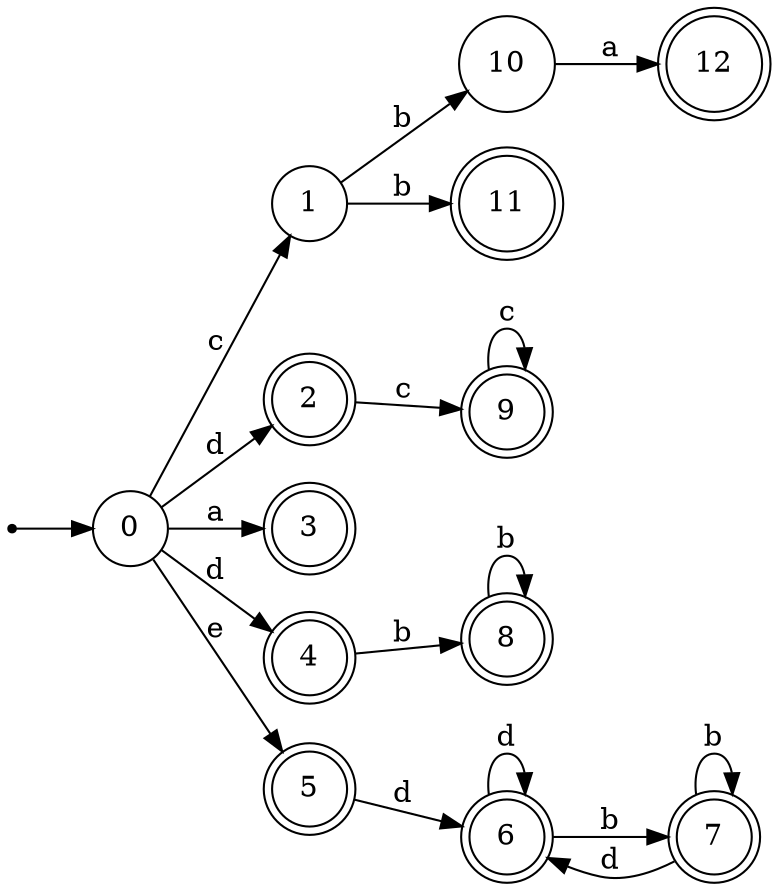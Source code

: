 digraph finite_state_machine {
rankdir=LR;
size="20,20";
node [shape = point]; "dummy0"
node [shape = circle]; "0";
"dummy0" -> "0";
node [shape = circle]; "1";
node [shape = doublecircle]; "2";node [shape = doublecircle]; "3";node [shape = doublecircle]; "4";node [shape = doublecircle]; "5";node [shape = doublecircle]; "6";node [shape = doublecircle]; "7";node [shape = doublecircle]; "8";node [shape = doublecircle]; "9";node [shape = circle]; "10";
node [shape = doublecircle]; "11";node [shape = doublecircle]; "12";"0" -> "1" [label = "c"];
 "0" -> "2" [label = "d"];
 "0" -> "4" [label = "d"];
 "0" -> "3" [label = "a"];
 "0" -> "5" [label = "e"];
 "5" -> "6" [label = "d"];
 "6" -> "6" [label = "d"];
 "6" -> "7" [label = "b"];
 "7" -> "7" [label = "b"];
 "7" -> "6" [label = "d"];
 "4" -> "8" [label = "b"];
 "8" -> "8" [label = "b"];
 "2" -> "9" [label = "c"];
 "9" -> "9" [label = "c"];
 "1" -> "10" [label = "b"];
 "1" -> "11" [label = "b"];
 "10" -> "12" [label = "a"];
 }
